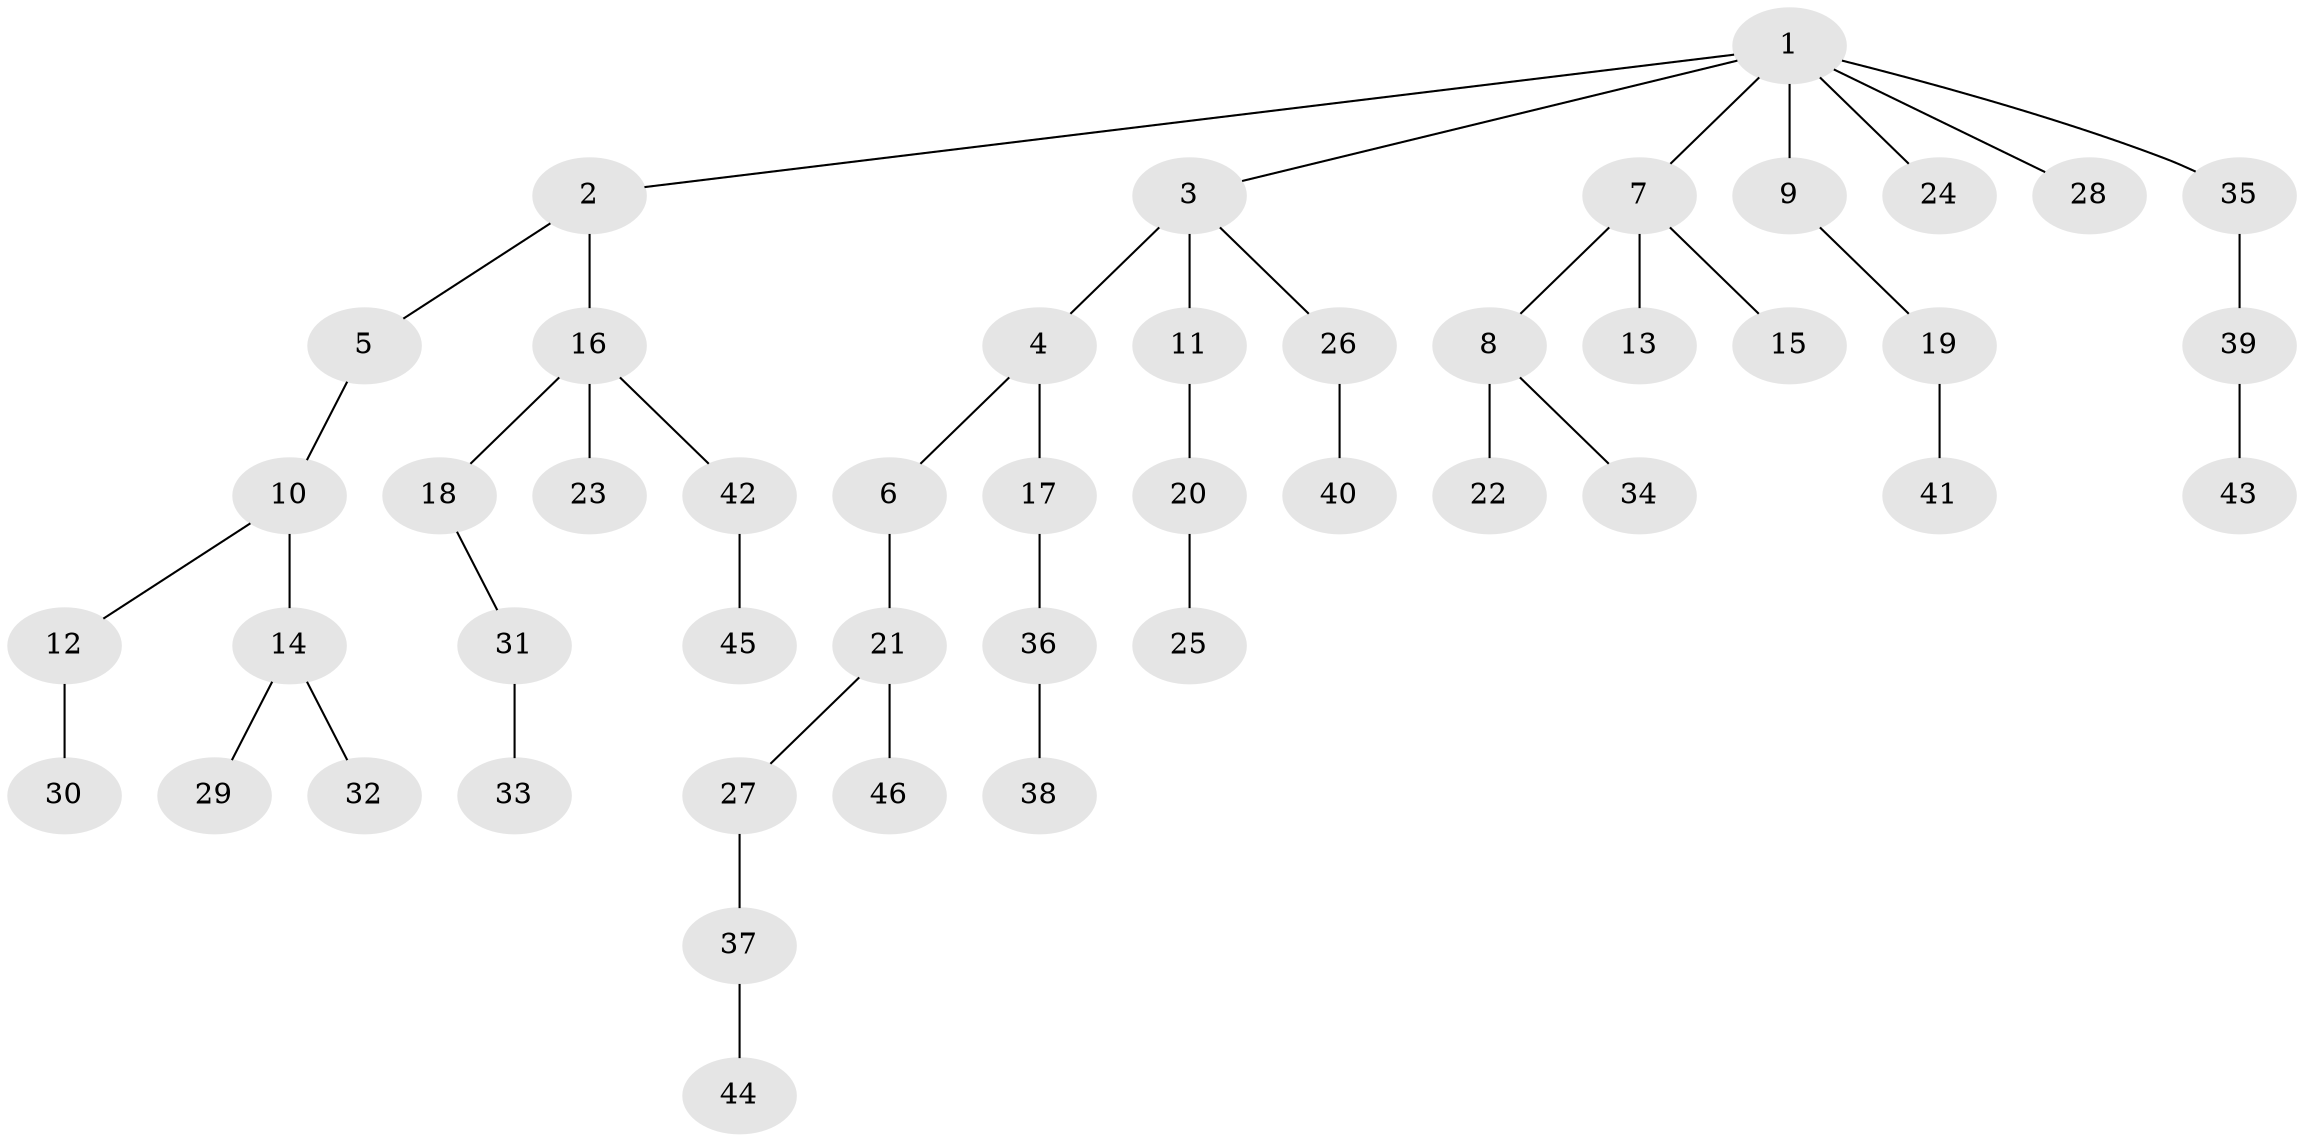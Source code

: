 // original degree distribution, {6: 0.022988505747126436, 3: 0.12643678160919541, 4: 0.11494252873563218, 2: 0.21839080459770116, 1: 0.5057471264367817, 5: 0.011494252873563218}
// Generated by graph-tools (version 1.1) at 2025/51/03/04/25 22:51:57]
// undirected, 46 vertices, 45 edges
graph export_dot {
  node [color=gray90,style=filled];
  1;
  2;
  3;
  4;
  5;
  6;
  7;
  8;
  9;
  10;
  11;
  12;
  13;
  14;
  15;
  16;
  17;
  18;
  19;
  20;
  21;
  22;
  23;
  24;
  25;
  26;
  27;
  28;
  29;
  30;
  31;
  32;
  33;
  34;
  35;
  36;
  37;
  38;
  39;
  40;
  41;
  42;
  43;
  44;
  45;
  46;
  1 -- 2 [weight=1.0];
  1 -- 3 [weight=1.0];
  1 -- 7 [weight=1.0];
  1 -- 9 [weight=1.0];
  1 -- 24 [weight=1.0];
  1 -- 28 [weight=1.0];
  1 -- 35 [weight=1.0];
  2 -- 5 [weight=1.0];
  2 -- 16 [weight=1.0];
  3 -- 4 [weight=1.0];
  3 -- 11 [weight=4.0];
  3 -- 26 [weight=1.0];
  4 -- 6 [weight=1.0];
  4 -- 17 [weight=1.0];
  5 -- 10 [weight=1.0];
  6 -- 21 [weight=1.0];
  7 -- 8 [weight=1.0];
  7 -- 13 [weight=2.0];
  7 -- 15 [weight=1.0];
  8 -- 22 [weight=1.0];
  8 -- 34 [weight=1.0];
  9 -- 19 [weight=1.0];
  10 -- 12 [weight=1.0];
  10 -- 14 [weight=1.0];
  11 -- 20 [weight=1.0];
  12 -- 30 [weight=1.0];
  14 -- 29 [weight=1.0];
  14 -- 32 [weight=1.0];
  16 -- 18 [weight=1.0];
  16 -- 23 [weight=1.0];
  16 -- 42 [weight=1.0];
  17 -- 36 [weight=1.0];
  18 -- 31 [weight=1.0];
  19 -- 41 [weight=2.0];
  20 -- 25 [weight=1.0];
  21 -- 27 [weight=1.0];
  21 -- 46 [weight=1.0];
  26 -- 40 [weight=1.0];
  27 -- 37 [weight=1.0];
  31 -- 33 [weight=2.0];
  35 -- 39 [weight=1.0];
  36 -- 38 [weight=1.0];
  37 -- 44 [weight=1.0];
  39 -- 43 [weight=2.0];
  42 -- 45 [weight=1.0];
}
